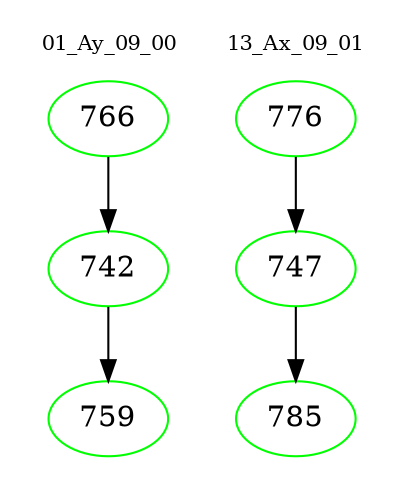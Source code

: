 digraph{
subgraph cluster_0 {
color = white
label = "01_Ay_09_00";
fontsize=10;
T0_766 [label="766", color="green"]
T0_766 -> T0_742 [color="black"]
T0_742 [label="742", color="green"]
T0_742 -> T0_759 [color="black"]
T0_759 [label="759", color="green"]
}
subgraph cluster_1 {
color = white
label = "13_Ax_09_01";
fontsize=10;
T1_776 [label="776", color="green"]
T1_776 -> T1_747 [color="black"]
T1_747 [label="747", color="green"]
T1_747 -> T1_785 [color="black"]
T1_785 [label="785", color="green"]
}
}

